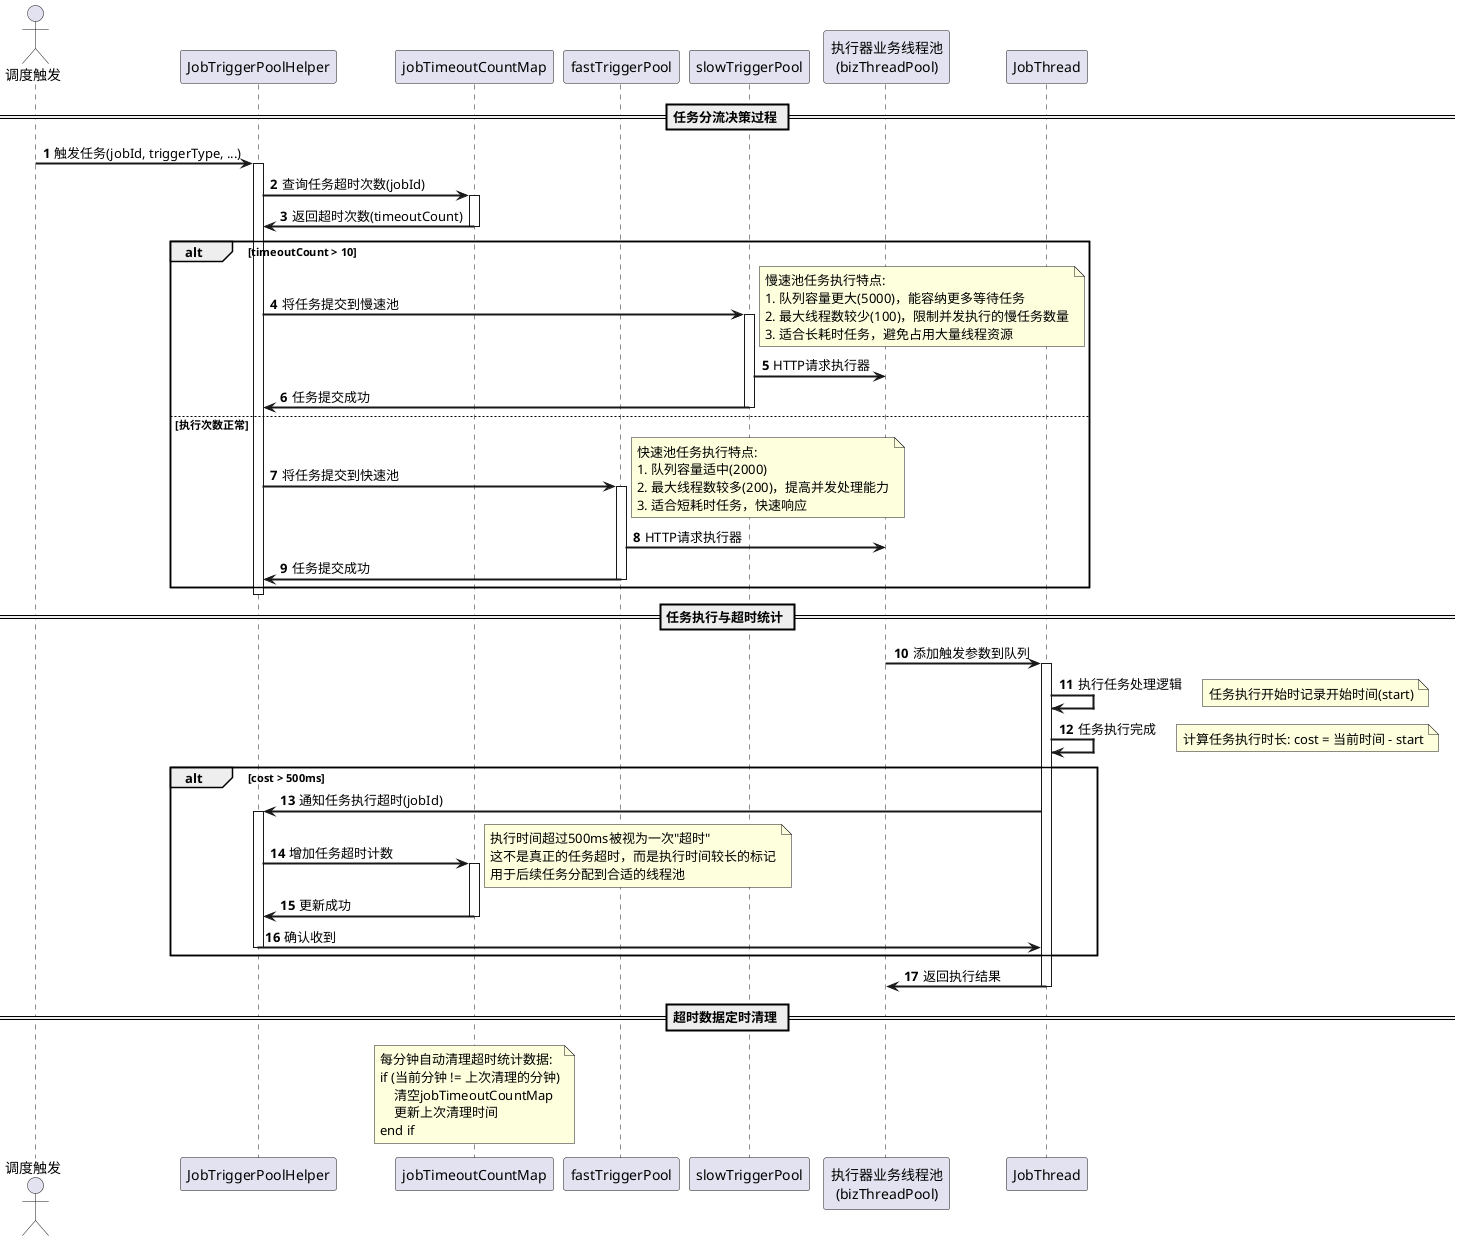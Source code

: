 @startuml XXL-JOB线程池工作流程时序图

' 定义参与者
actor "调度触发" as Trigger
participant "JobTriggerPoolHelper" as Helper
participant "jobTimeoutCountMap" as TimeoutMap
participant "fastTriggerPool" as FastPool
participant "slowTriggerPool" as SlowPool
participant "执行器业务线程池\n(bizThreadPool)" as BizPool
participant "JobThread" as JobThread

' 定义箭头样式
skinparam sequenceArrowThickness 2
skinparam responseMessageBelowArrow true

autonumber

' 开始时序图
== 任务分流决策过程 ==

Trigger -> Helper : 触发任务(jobId, triggerType, ...)
activate Helper

Helper -> TimeoutMap : 查询任务超时次数(jobId)
activate TimeoutMap
TimeoutMap -> Helper : 返回超时次数(timeoutCount)
deactivate TimeoutMap

alt timeoutCount > 10
    Helper -> SlowPool : 将任务提交到慢速池
    activate SlowPool
    
    note right
        慢速池任务执行特点:
        1. 队列容量更大(5000)，能容纳更多等待任务
        2. 最大线程数较少(100)，限制并发执行的慢任务数量
        3. 适合长耗时任务，避免占用大量线程资源
    end note
    
    SlowPool -> BizPool : HTTP请求执行器
    SlowPool -> Helper : 任务提交成功
    deactivate SlowPool
else 执行次数正常
    Helper -> FastPool : 将任务提交到快速池
    activate FastPool
    
    note right
        快速池任务执行特点:
        1. 队列容量适中(2000)
        2. 最大线程数较多(200)，提高并发处理能力
        3. 适合短耗时任务，快速响应
    end note
    
    FastPool -> BizPool : HTTP请求执行器
    FastPool -> Helper : 任务提交成功
    deactivate FastPool
end
deactivate Helper

== 任务执行与超时统计 ==

BizPool -> JobThread : 添加触发参数到队列
activate JobThread
JobThread -> JobThread : 执行任务处理逻辑
note right: 任务执行开始时记录开始时间(start)

JobThread -> JobThread : 任务执行完成
note right: 计算任务执行时长: cost = 当前时间 - start

alt cost > 500ms
    JobThread -> Helper : 通知任务执行超时(jobId)
    activate Helper
    Helper -> TimeoutMap : 增加任务超时计数
    activate TimeoutMap
    
    note right
        执行时间超过500ms被视为一次"超时"
        这不是真正的任务超时，而是执行时间较长的标记
        用于后续任务分配到合适的线程池
    end note
    
    TimeoutMap -> Helper : 更新成功
    deactivate TimeoutMap
    Helper -> JobThread : 确认收到
    deactivate Helper
end

JobThread -> BizPool : 返回执行结果
deactivate JobThread

== 超时数据定时清理 ==

note over TimeoutMap
    每分钟自动清理超时统计数据:
    if (当前分钟 != 上次清理的分钟)
        清空jobTimeoutCountMap
        更新上次清理时间
    end if
end note

@enduml 